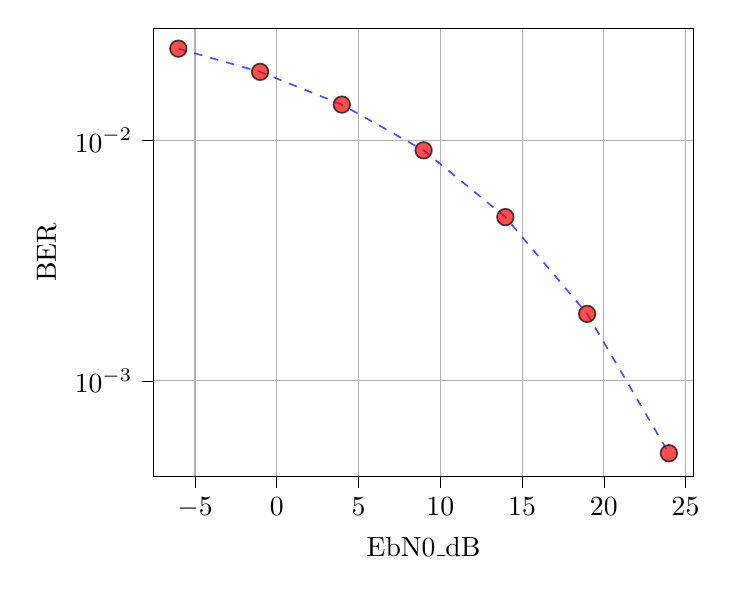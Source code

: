 % This file was created with tikzplotlib v0.9.16.
\begin{tikzpicture}

\begin{axis}[
log basis y={10},
tick align=outside,
tick pos=left,
x grid style={white!69.02!black},
xlabel={EbN0\_dB},
xmajorgrids,
xmin=-7.521, xmax=25.479,
xminorgrids,
xtick style={color=black},
y grid style={white!69.02!black},
ylabel={BER},
ymajorgrids,
ymin=0.004, ymax=0.293,
yminorgrids,
ymode=log,
ytick style={color=black},
ytick={0.0,0.001,0.01,0.1,1,10},
yticklabels={
  \(\displaystyle {10^{-4}}\),
  \(\displaystyle {10^{-3}}\),
  \(\displaystyle {10^{-2}}\),
  \(\displaystyle {10^{-1}}\),
  \(\displaystyle {10^{0}}\),
  \(\displaystyle {10^{1}}\)
}
]
\addplot [semithick, blue, opacity=0.7, dashed, mark=*, mark size=3, mark options={solid,fill=red,draw=black}]
table {%
-6.021 0.241
-1.021 0.193
3.979 0.141
8.979 0.091
13.979 0.048
18.979 0.019
23.979 0.005
};
\end{axis}

\end{tikzpicture}
